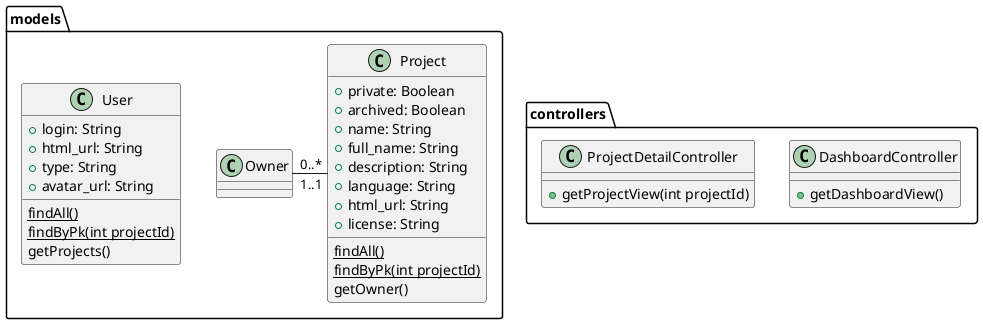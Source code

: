@startuml
package models {
  class User{
    + login: String
    + html_url: String
    + type: String
    + avatar_url: String
    {static} findAll()
    {static} findByPk(int projectId)
    getProjects()
  }
  class Project{
    + private: Boolean
    + archived: Boolean
    + name: String
    + full_name: String
    + description: String
    + language: String
    + html_url: String
    + license: String
    {static} findAll()
    {static} findByPk(int projectId)
    getOwner()
  }
  Owner "0..*" - "1..1" Project
}
package controllers {
  class DashboardController{
    + getDashboardView()
  }
  class ProjectDetailController{
    + getProjectView(int projectId)
  }
}
@enduml

